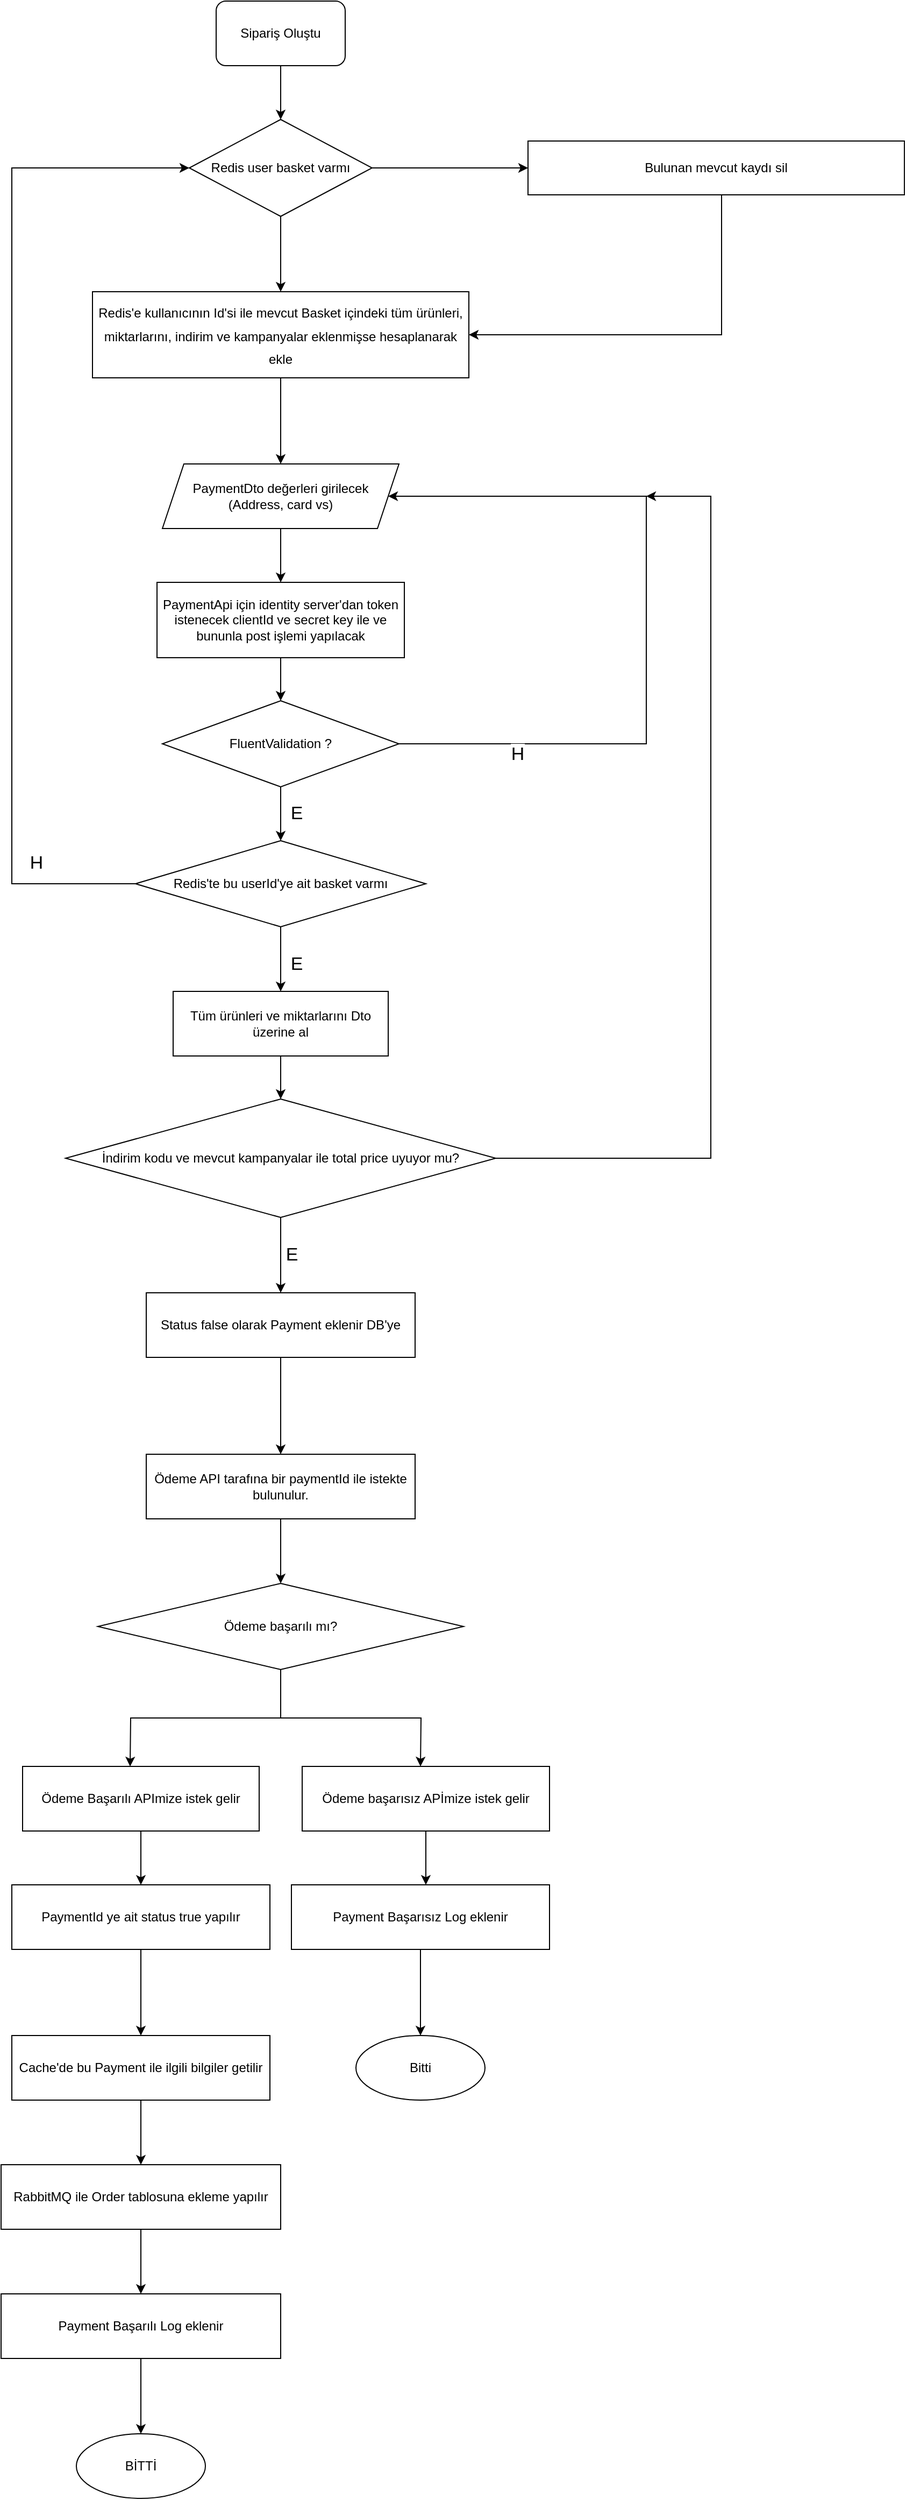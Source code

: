 <mxfile version="20.4.1" type="device"><diagram id="C5RBs43oDa-KdzZeNtuy" name="Payment"><mxGraphModel dx="1422" dy="794" grid="1" gridSize="10" guides="1" tooltips="1" connect="1" arrows="1" fold="1" page="1" pageScale="1" pageWidth="827" pageHeight="1169" math="0" shadow="0"><root><mxCell id="WIyWlLk6GJQsqaUBKTNV-0"/><mxCell id="WIyWlLk6GJQsqaUBKTNV-1" parent="WIyWlLk6GJQsqaUBKTNV-0"/><mxCell id="-bteL-xnDWdgJeBwIcQG-9" value="" style="edgeStyle=orthogonalEdgeStyle;rounded=0;orthogonalLoop=1;jettySize=auto;html=1;" parent="WIyWlLk6GJQsqaUBKTNV-1" source="-bteL-xnDWdgJeBwIcQG-3" target="-bteL-xnDWdgJeBwIcQG-8" edge="1"><mxGeometry relative="1" as="geometry"/></mxCell><mxCell id="-bteL-xnDWdgJeBwIcQG-3" value="Sipariş Oluştu" style="rounded=1;whiteSpace=wrap;html=1;" parent="WIyWlLk6GJQsqaUBKTNV-1" vertex="1"><mxGeometry x="330" y="70" width="120" height="60" as="geometry"/></mxCell><mxCell id="-bteL-xnDWdgJeBwIcQG-29" value="" style="edgeStyle=orthogonalEdgeStyle;rounded=0;orthogonalLoop=1;jettySize=auto;html=1;fontSize=17;" parent="WIyWlLk6GJQsqaUBKTNV-1" source="-bteL-xnDWdgJeBwIcQG-7" target="-bteL-xnDWdgJeBwIcQG-28" edge="1"><mxGeometry relative="1" as="geometry"/></mxCell><mxCell id="-bteL-xnDWdgJeBwIcQG-7" value="PaymentDto değerleri girilecek &lt;br&gt;(Address, card vs)" style="shape=parallelogram;perimeter=parallelogramPerimeter;whiteSpace=wrap;html=1;fixedSize=1;" parent="WIyWlLk6GJQsqaUBKTNV-1" vertex="1"><mxGeometry x="280" y="500" width="220" height="60" as="geometry"/></mxCell><mxCell id="-bteL-xnDWdgJeBwIcQG-43" value="" style="edgeStyle=orthogonalEdgeStyle;rounded=0;orthogonalLoop=1;jettySize=auto;html=1;fontSize=17;" parent="WIyWlLk6GJQsqaUBKTNV-1" source="-bteL-xnDWdgJeBwIcQG-8" target="-bteL-xnDWdgJeBwIcQG-15" edge="1"><mxGeometry relative="1" as="geometry"/></mxCell><mxCell id="-bteL-xnDWdgJeBwIcQG-45" style="edgeStyle=orthogonalEdgeStyle;rounded=0;orthogonalLoop=1;jettySize=auto;html=1;entryX=0;entryY=0.5;entryDx=0;entryDy=0;fontSize=17;" parent="WIyWlLk6GJQsqaUBKTNV-1" source="-bteL-xnDWdgJeBwIcQG-8" target="-bteL-xnDWdgJeBwIcQG-12" edge="1"><mxGeometry relative="1" as="geometry"/></mxCell><mxCell id="-bteL-xnDWdgJeBwIcQG-8" value="Redis user basket varmı" style="rhombus;whiteSpace=wrap;html=1;" parent="WIyWlLk6GJQsqaUBKTNV-1" vertex="1"><mxGeometry x="305" y="180" width="170" height="90" as="geometry"/></mxCell><mxCell id="-bteL-xnDWdgJeBwIcQG-46" style="edgeStyle=orthogonalEdgeStyle;rounded=0;orthogonalLoop=1;jettySize=auto;html=1;entryX=1;entryY=0.5;entryDx=0;entryDy=0;fontSize=17;" parent="WIyWlLk6GJQsqaUBKTNV-1" source="-bteL-xnDWdgJeBwIcQG-12" target="-bteL-xnDWdgJeBwIcQG-15" edge="1"><mxGeometry relative="1" as="geometry"><Array as="points"><mxPoint x="800" y="380"/></Array></mxGeometry></mxCell><mxCell id="-bteL-xnDWdgJeBwIcQG-12" value="Bulunan mevcut kaydı sil" style="whiteSpace=wrap;html=1;" parent="WIyWlLk6GJQsqaUBKTNV-1" vertex="1"><mxGeometry x="620" y="200" width="350" height="50" as="geometry"/></mxCell><mxCell id="-bteL-xnDWdgJeBwIcQG-44" style="edgeStyle=orthogonalEdgeStyle;rounded=0;orthogonalLoop=1;jettySize=auto;html=1;fontSize=17;" parent="WIyWlLk6GJQsqaUBKTNV-1" source="-bteL-xnDWdgJeBwIcQG-15" target="-bteL-xnDWdgJeBwIcQG-7" edge="1"><mxGeometry relative="1" as="geometry"/></mxCell><mxCell id="-bteL-xnDWdgJeBwIcQG-15" value="&lt;span style=&quot;font-size: 12px;&quot;&gt;Redis'e kullanıcının Id'si ile mevcut Basket içindeki tüm ürünleri, miktarlarını, indirim ve kampanyalar eklenmişse hesaplanarak&lt;/span&gt;&lt;br style=&quot;font-size: 12px;&quot;&gt;&lt;span style=&quot;font-size: 12px;&quot;&gt;ekle&lt;/span&gt;" style="rounded=0;whiteSpace=wrap;html=1;fontSize=18;" parent="WIyWlLk6GJQsqaUBKTNV-1" vertex="1"><mxGeometry x="215" y="340" width="350" height="80" as="geometry"/></mxCell><mxCell id="-bteL-xnDWdgJeBwIcQG-31" value="" style="edgeStyle=orthogonalEdgeStyle;rounded=0;orthogonalLoop=1;jettySize=auto;html=1;fontSize=17;" parent="WIyWlLk6GJQsqaUBKTNV-1" source="-bteL-xnDWdgJeBwIcQG-28" target="-bteL-xnDWdgJeBwIcQG-30" edge="1"><mxGeometry relative="1" as="geometry"/></mxCell><mxCell id="-bteL-xnDWdgJeBwIcQG-28" value="PaymentApi için identity server'dan token istenecek clientId ve secret key ile ve bununla post işlemi yapılacak" style="whiteSpace=wrap;html=1;" parent="WIyWlLk6GJQsqaUBKTNV-1" vertex="1"><mxGeometry x="275" y="610" width="230" height="70" as="geometry"/></mxCell><mxCell id="-bteL-xnDWdgJeBwIcQG-32" style="edgeStyle=orthogonalEdgeStyle;rounded=0;orthogonalLoop=1;jettySize=auto;html=1;entryX=1;entryY=0.5;entryDx=0;entryDy=0;fontSize=17;" parent="WIyWlLk6GJQsqaUBKTNV-1" source="-bteL-xnDWdgJeBwIcQG-30" target="-bteL-xnDWdgJeBwIcQG-7" edge="1"><mxGeometry relative="1" as="geometry"><Array as="points"><mxPoint x="730" y="760"/><mxPoint x="730" y="530"/></Array></mxGeometry></mxCell><mxCell id="-bteL-xnDWdgJeBwIcQG-33" value="H" style="edgeLabel;html=1;align=center;verticalAlign=middle;resizable=0;points=[];fontSize=17;" parent="-bteL-xnDWdgJeBwIcQG-32" vertex="1" connectable="0"><mxGeometry x="-0.786" relative="1" as="geometry"><mxPoint x="35" y="10" as="offset"/></mxGeometry></mxCell><mxCell id="-bteL-xnDWdgJeBwIcQG-35" value="" style="edgeStyle=orthogonalEdgeStyle;rounded=0;orthogonalLoop=1;jettySize=auto;html=1;fontSize=17;" parent="WIyWlLk6GJQsqaUBKTNV-1" source="-bteL-xnDWdgJeBwIcQG-30" target="-bteL-xnDWdgJeBwIcQG-34" edge="1"><mxGeometry relative="1" as="geometry"><Array as="points"><mxPoint x="390" y="820"/><mxPoint x="390" y="820"/></Array></mxGeometry></mxCell><mxCell id="-bteL-xnDWdgJeBwIcQG-30" value="FluentValidation ?" style="rhombus;whiteSpace=wrap;html=1;" parent="WIyWlLk6GJQsqaUBKTNV-1" vertex="1"><mxGeometry x="280" y="720" width="220" height="80" as="geometry"/></mxCell><mxCell id="-bteL-xnDWdgJeBwIcQG-37" style="edgeStyle=orthogonalEdgeStyle;rounded=0;orthogonalLoop=1;jettySize=auto;html=1;entryX=0;entryY=0.5;entryDx=0;entryDy=0;fontSize=17;" parent="WIyWlLk6GJQsqaUBKTNV-1" source="-bteL-xnDWdgJeBwIcQG-34" target="-bteL-xnDWdgJeBwIcQG-8" edge="1"><mxGeometry relative="1" as="geometry"><Array as="points"><mxPoint x="140" y="890"/><mxPoint x="140" y="225"/></Array></mxGeometry></mxCell><mxCell id="-bteL-xnDWdgJeBwIcQG-39" value="H" style="edgeLabel;html=1;align=center;verticalAlign=middle;resizable=0;points=[];fontSize=17;rotation=180;" parent="-bteL-xnDWdgJeBwIcQG-37" vertex="1" connectable="0"><mxGeometry x="-0.599" y="-2" relative="1" as="geometry"><mxPoint x="22" y="54" as="offset"/></mxGeometry></mxCell><mxCell id="-bteL-xnDWdgJeBwIcQG-41" value="" style="edgeStyle=orthogonalEdgeStyle;rounded=0;orthogonalLoop=1;jettySize=auto;html=1;fontSize=17;" parent="WIyWlLk6GJQsqaUBKTNV-1" source="-bteL-xnDWdgJeBwIcQG-34" target="-bteL-xnDWdgJeBwIcQG-40" edge="1"><mxGeometry relative="1" as="geometry"><Array as="points"><mxPoint x="390" y="960"/><mxPoint x="390" y="960"/></Array></mxGeometry></mxCell><mxCell id="-bteL-xnDWdgJeBwIcQG-34" value="Redis'te bu userId'ye ait basket varmı" style="rhombus;whiteSpace=wrap;html=1;" parent="WIyWlLk6GJQsqaUBKTNV-1" vertex="1"><mxGeometry x="255" y="850" width="270" height="80" as="geometry"/></mxCell><mxCell id="qOh8V8yiOqBiRl81nTu7-6" value="" style="edgeStyle=orthogonalEdgeStyle;rounded=0;orthogonalLoop=1;jettySize=auto;html=1;fontSize=17;" parent="WIyWlLk6GJQsqaUBKTNV-1" source="-bteL-xnDWdgJeBwIcQG-40" target="qOh8V8yiOqBiRl81nTu7-5" edge="1"><mxGeometry relative="1" as="geometry"/></mxCell><mxCell id="-bteL-xnDWdgJeBwIcQG-40" value="Tüm ürünleri ve miktarlarını Dto üzerine al" style="whiteSpace=wrap;html=1;" parent="WIyWlLk6GJQsqaUBKTNV-1" vertex="1"><mxGeometry x="290" y="990" width="200" height="60" as="geometry"/></mxCell><mxCell id="qOh8V8yiOqBiRl81nTu7-1" value="&lt;font style=&quot;font-size: 17px;&quot;&gt;E&lt;/font&gt;" style="text;html=1;strokeColor=none;fillColor=none;align=center;verticalAlign=middle;whiteSpace=wrap;rounded=0;" parent="WIyWlLk6GJQsqaUBKTNV-1" vertex="1"><mxGeometry x="390" y="810" width="30" height="30" as="geometry"/></mxCell><mxCell id="qOh8V8yiOqBiRl81nTu7-2" value="&lt;font style=&quot;font-size: 17px;&quot;&gt;E&lt;/font&gt;" style="text;html=1;strokeColor=none;fillColor=none;align=center;verticalAlign=middle;whiteSpace=wrap;rounded=0;" parent="WIyWlLk6GJQsqaUBKTNV-1" vertex="1"><mxGeometry x="390" y="950" width="30" height="30" as="geometry"/></mxCell><mxCell id="qOh8V8yiOqBiRl81nTu7-8" value="E" style="edgeStyle=orthogonalEdgeStyle;rounded=0;orthogonalLoop=1;jettySize=auto;html=1;fontSize=17;" parent="WIyWlLk6GJQsqaUBKTNV-1" source="qOh8V8yiOqBiRl81nTu7-5" edge="1"><mxGeometry y="10" relative="1" as="geometry"><mxPoint x="390" y="1270" as="targetPoint"/><Array as="points"><mxPoint x="390" y="1220"/><mxPoint x="390" y="1220"/></Array><mxPoint as="offset"/></mxGeometry></mxCell><mxCell id="jFveSudapWxHsmwJIJuM-0" style="edgeStyle=orthogonalEdgeStyle;rounded=0;orthogonalLoop=1;jettySize=auto;html=1;" parent="WIyWlLk6GJQsqaUBKTNV-1" source="qOh8V8yiOqBiRl81nTu7-5" edge="1"><mxGeometry relative="1" as="geometry"><mxPoint x="730" y="530" as="targetPoint"/><Array as="points"><mxPoint x="790" y="1145"/><mxPoint x="790" y="530"/><mxPoint x="730" y="530"/></Array></mxGeometry></mxCell><mxCell id="qOh8V8yiOqBiRl81nTu7-5" value="İndirim kodu ve mevcut kampanyalar ile total price uyuyor mu?" style="rhombus;whiteSpace=wrap;html=1;" parent="WIyWlLk6GJQsqaUBKTNV-1" vertex="1"><mxGeometry x="190" y="1090" width="400" height="110" as="geometry"/></mxCell><mxCell id="jFveSudapWxHsmwJIJuM-2" value="" style="edgeStyle=orthogonalEdgeStyle;rounded=0;orthogonalLoop=1;jettySize=auto;html=1;" parent="WIyWlLk6GJQsqaUBKTNV-1" source="qOh8V8yiOqBiRl81nTu7-7" target="jFveSudapWxHsmwJIJuM-1" edge="1"><mxGeometry relative="1" as="geometry"/></mxCell><mxCell id="qOh8V8yiOqBiRl81nTu7-7" value="Ödeme API tarafına bir paymentId ile istekte bulunulur." style="whiteSpace=wrap;html=1;" parent="WIyWlLk6GJQsqaUBKTNV-1" vertex="1"><mxGeometry x="265" y="1420" width="250" height="60" as="geometry"/></mxCell><mxCell id="jFveSudapWxHsmwJIJuM-4" style="edgeStyle=orthogonalEdgeStyle;rounded=0;orthogonalLoop=1;jettySize=auto;html=1;" parent="WIyWlLk6GJQsqaUBKTNV-1" source="jFveSudapWxHsmwJIJuM-1" edge="1"><mxGeometry relative="1" as="geometry"><mxPoint x="250" y="1710" as="targetPoint"/></mxGeometry></mxCell><mxCell id="jFveSudapWxHsmwJIJuM-5" style="edgeStyle=orthogonalEdgeStyle;rounded=0;orthogonalLoop=1;jettySize=auto;html=1;" parent="WIyWlLk6GJQsqaUBKTNV-1" source="jFveSudapWxHsmwJIJuM-1" edge="1"><mxGeometry relative="1" as="geometry"><mxPoint x="520" y="1710" as="targetPoint"/></mxGeometry></mxCell><mxCell id="jFveSudapWxHsmwJIJuM-1" value="Ödeme başarılı mı?" style="rhombus;whiteSpace=wrap;html=1;" parent="WIyWlLk6GJQsqaUBKTNV-1" vertex="1"><mxGeometry x="220" y="1540" width="340" height="80" as="geometry"/></mxCell><mxCell id="jFveSudapWxHsmwJIJuM-9" value="" style="edgeStyle=orthogonalEdgeStyle;rounded=0;orthogonalLoop=1;jettySize=auto;html=1;" parent="WIyWlLk6GJQsqaUBKTNV-1" source="jFveSudapWxHsmwJIJuM-6" edge="1"><mxGeometry relative="1" as="geometry"><mxPoint x="260" y="1820" as="targetPoint"/></mxGeometry></mxCell><mxCell id="jFveSudapWxHsmwJIJuM-6" value="Ödeme Başarılı APImize istek gelir" style="rounded=0;whiteSpace=wrap;html=1;" parent="WIyWlLk6GJQsqaUBKTNV-1" vertex="1"><mxGeometry x="150" y="1710" width="220" height="60" as="geometry"/></mxCell><mxCell id="jFveSudapWxHsmwJIJuM-18" value="" style="edgeStyle=orthogonalEdgeStyle;rounded=0;orthogonalLoop=1;jettySize=auto;html=1;" parent="WIyWlLk6GJQsqaUBKTNV-1" source="jFveSudapWxHsmwJIJuM-7" edge="1"><mxGeometry relative="1" as="geometry"><mxPoint x="525" y="1820" as="targetPoint"/></mxGeometry></mxCell><mxCell id="jFveSudapWxHsmwJIJuM-7" value="Ödeme başarısız APİmize istek gelir" style="rounded=0;whiteSpace=wrap;html=1;" parent="WIyWlLk6GJQsqaUBKTNV-1" vertex="1"><mxGeometry x="410" y="1710" width="230" height="60" as="geometry"/></mxCell><mxCell id="jFveSudapWxHsmwJIJuM-11" value="" style="edgeStyle=orthogonalEdgeStyle;rounded=0;orthogonalLoop=1;jettySize=auto;html=1;" parent="WIyWlLk6GJQsqaUBKTNV-1" source="jFveSudapWxHsmwJIJuM-8" edge="1"><mxGeometry relative="1" as="geometry"><mxPoint x="260" y="2080" as="targetPoint"/></mxGeometry></mxCell><mxCell id="jFveSudapWxHsmwJIJuM-8" value="Cache'de bu Payment ile ilgili bilgiler getilir" style="whiteSpace=wrap;html=1;rounded=0;" parent="WIyWlLk6GJQsqaUBKTNV-1" vertex="1"><mxGeometry x="140" y="1960" width="240" height="60" as="geometry"/></mxCell><mxCell id="jFveSudapWxHsmwJIJuM-13" value="" style="edgeStyle=orthogonalEdgeStyle;rounded=0;orthogonalLoop=1;jettySize=auto;html=1;" parent="WIyWlLk6GJQsqaUBKTNV-1" source="jFveSudapWxHsmwJIJuM-10" target="jFveSudapWxHsmwJIJuM-12" edge="1"><mxGeometry relative="1" as="geometry"/></mxCell><mxCell id="jFveSudapWxHsmwJIJuM-10" value="Payment Başarılı Log eklenir" style="whiteSpace=wrap;html=1;rounded=0;" parent="WIyWlLk6GJQsqaUBKTNV-1" vertex="1"><mxGeometry x="130" y="2200" width="260" height="60" as="geometry"/></mxCell><mxCell id="jFveSudapWxHsmwJIJuM-12" value="BİTTİ" style="ellipse;whiteSpace=wrap;html=1;rounded=0;" parent="WIyWlLk6GJQsqaUBKTNV-1" vertex="1"><mxGeometry x="200" y="2330" width="120" height="60" as="geometry"/></mxCell><mxCell id="jFveSudapWxHsmwJIJuM-16" value="" style="edgeStyle=orthogonalEdgeStyle;rounded=0;orthogonalLoop=1;jettySize=auto;html=1;" parent="WIyWlLk6GJQsqaUBKTNV-1" source="jFveSudapWxHsmwJIJuM-14" target="qOh8V8yiOqBiRl81nTu7-7" edge="1"><mxGeometry relative="1" as="geometry"/></mxCell><mxCell id="jFveSudapWxHsmwJIJuM-14" value="Status false olarak Payment eklenir DB'ye" style="whiteSpace=wrap;html=1;" parent="WIyWlLk6GJQsqaUBKTNV-1" vertex="1"><mxGeometry x="265" y="1270" width="250" height="60" as="geometry"/></mxCell><mxCell id="jFveSudapWxHsmwJIJuM-20" value="" style="edgeStyle=orthogonalEdgeStyle;rounded=0;orthogonalLoop=1;jettySize=auto;html=1;" parent="WIyWlLk6GJQsqaUBKTNV-1" source="jFveSudapWxHsmwJIJuM-19" target="jFveSudapWxHsmwJIJuM-8" edge="1"><mxGeometry relative="1" as="geometry"/></mxCell><mxCell id="jFveSudapWxHsmwJIJuM-19" value="PaymentId ye ait status true yapılır" style="whiteSpace=wrap;html=1;rounded=0;" parent="WIyWlLk6GJQsqaUBKTNV-1" vertex="1"><mxGeometry x="140" y="1820" width="240" height="60" as="geometry"/></mxCell><mxCell id="jFveSudapWxHsmwJIJuM-25" value="" style="edgeStyle=orthogonalEdgeStyle;rounded=0;orthogonalLoop=1;jettySize=auto;html=1;" parent="WIyWlLk6GJQsqaUBKTNV-1" source="jFveSudapWxHsmwJIJuM-21" target="jFveSudapWxHsmwJIJuM-24" edge="1"><mxGeometry relative="1" as="geometry"/></mxCell><mxCell id="jFveSudapWxHsmwJIJuM-21" value="Payment Başarısız Log eklenir" style="whiteSpace=wrap;html=1;rounded=0;" parent="WIyWlLk6GJQsqaUBKTNV-1" vertex="1"><mxGeometry x="400" y="1820" width="240" height="60" as="geometry"/></mxCell><mxCell id="jFveSudapWxHsmwJIJuM-23" value="" style="edgeStyle=orthogonalEdgeStyle;rounded=0;orthogonalLoop=1;jettySize=auto;html=1;" parent="WIyWlLk6GJQsqaUBKTNV-1" source="jFveSudapWxHsmwJIJuM-22" target="jFveSudapWxHsmwJIJuM-10" edge="1"><mxGeometry relative="1" as="geometry"/></mxCell><mxCell id="jFveSudapWxHsmwJIJuM-22" value="RabbitMQ ile Order tablosuna ekleme yapılır" style="whiteSpace=wrap;html=1;rounded=0;" parent="WIyWlLk6GJQsqaUBKTNV-1" vertex="1"><mxGeometry x="130" y="2080" width="260" height="60" as="geometry"/></mxCell><mxCell id="jFveSudapWxHsmwJIJuM-24" value="Bitti" style="ellipse;whiteSpace=wrap;html=1;rounded=0;" parent="WIyWlLk6GJQsqaUBKTNV-1" vertex="1"><mxGeometry x="460" y="1960" width="120" height="60" as="geometry"/></mxCell></root></mxGraphModel></diagram></mxfile>